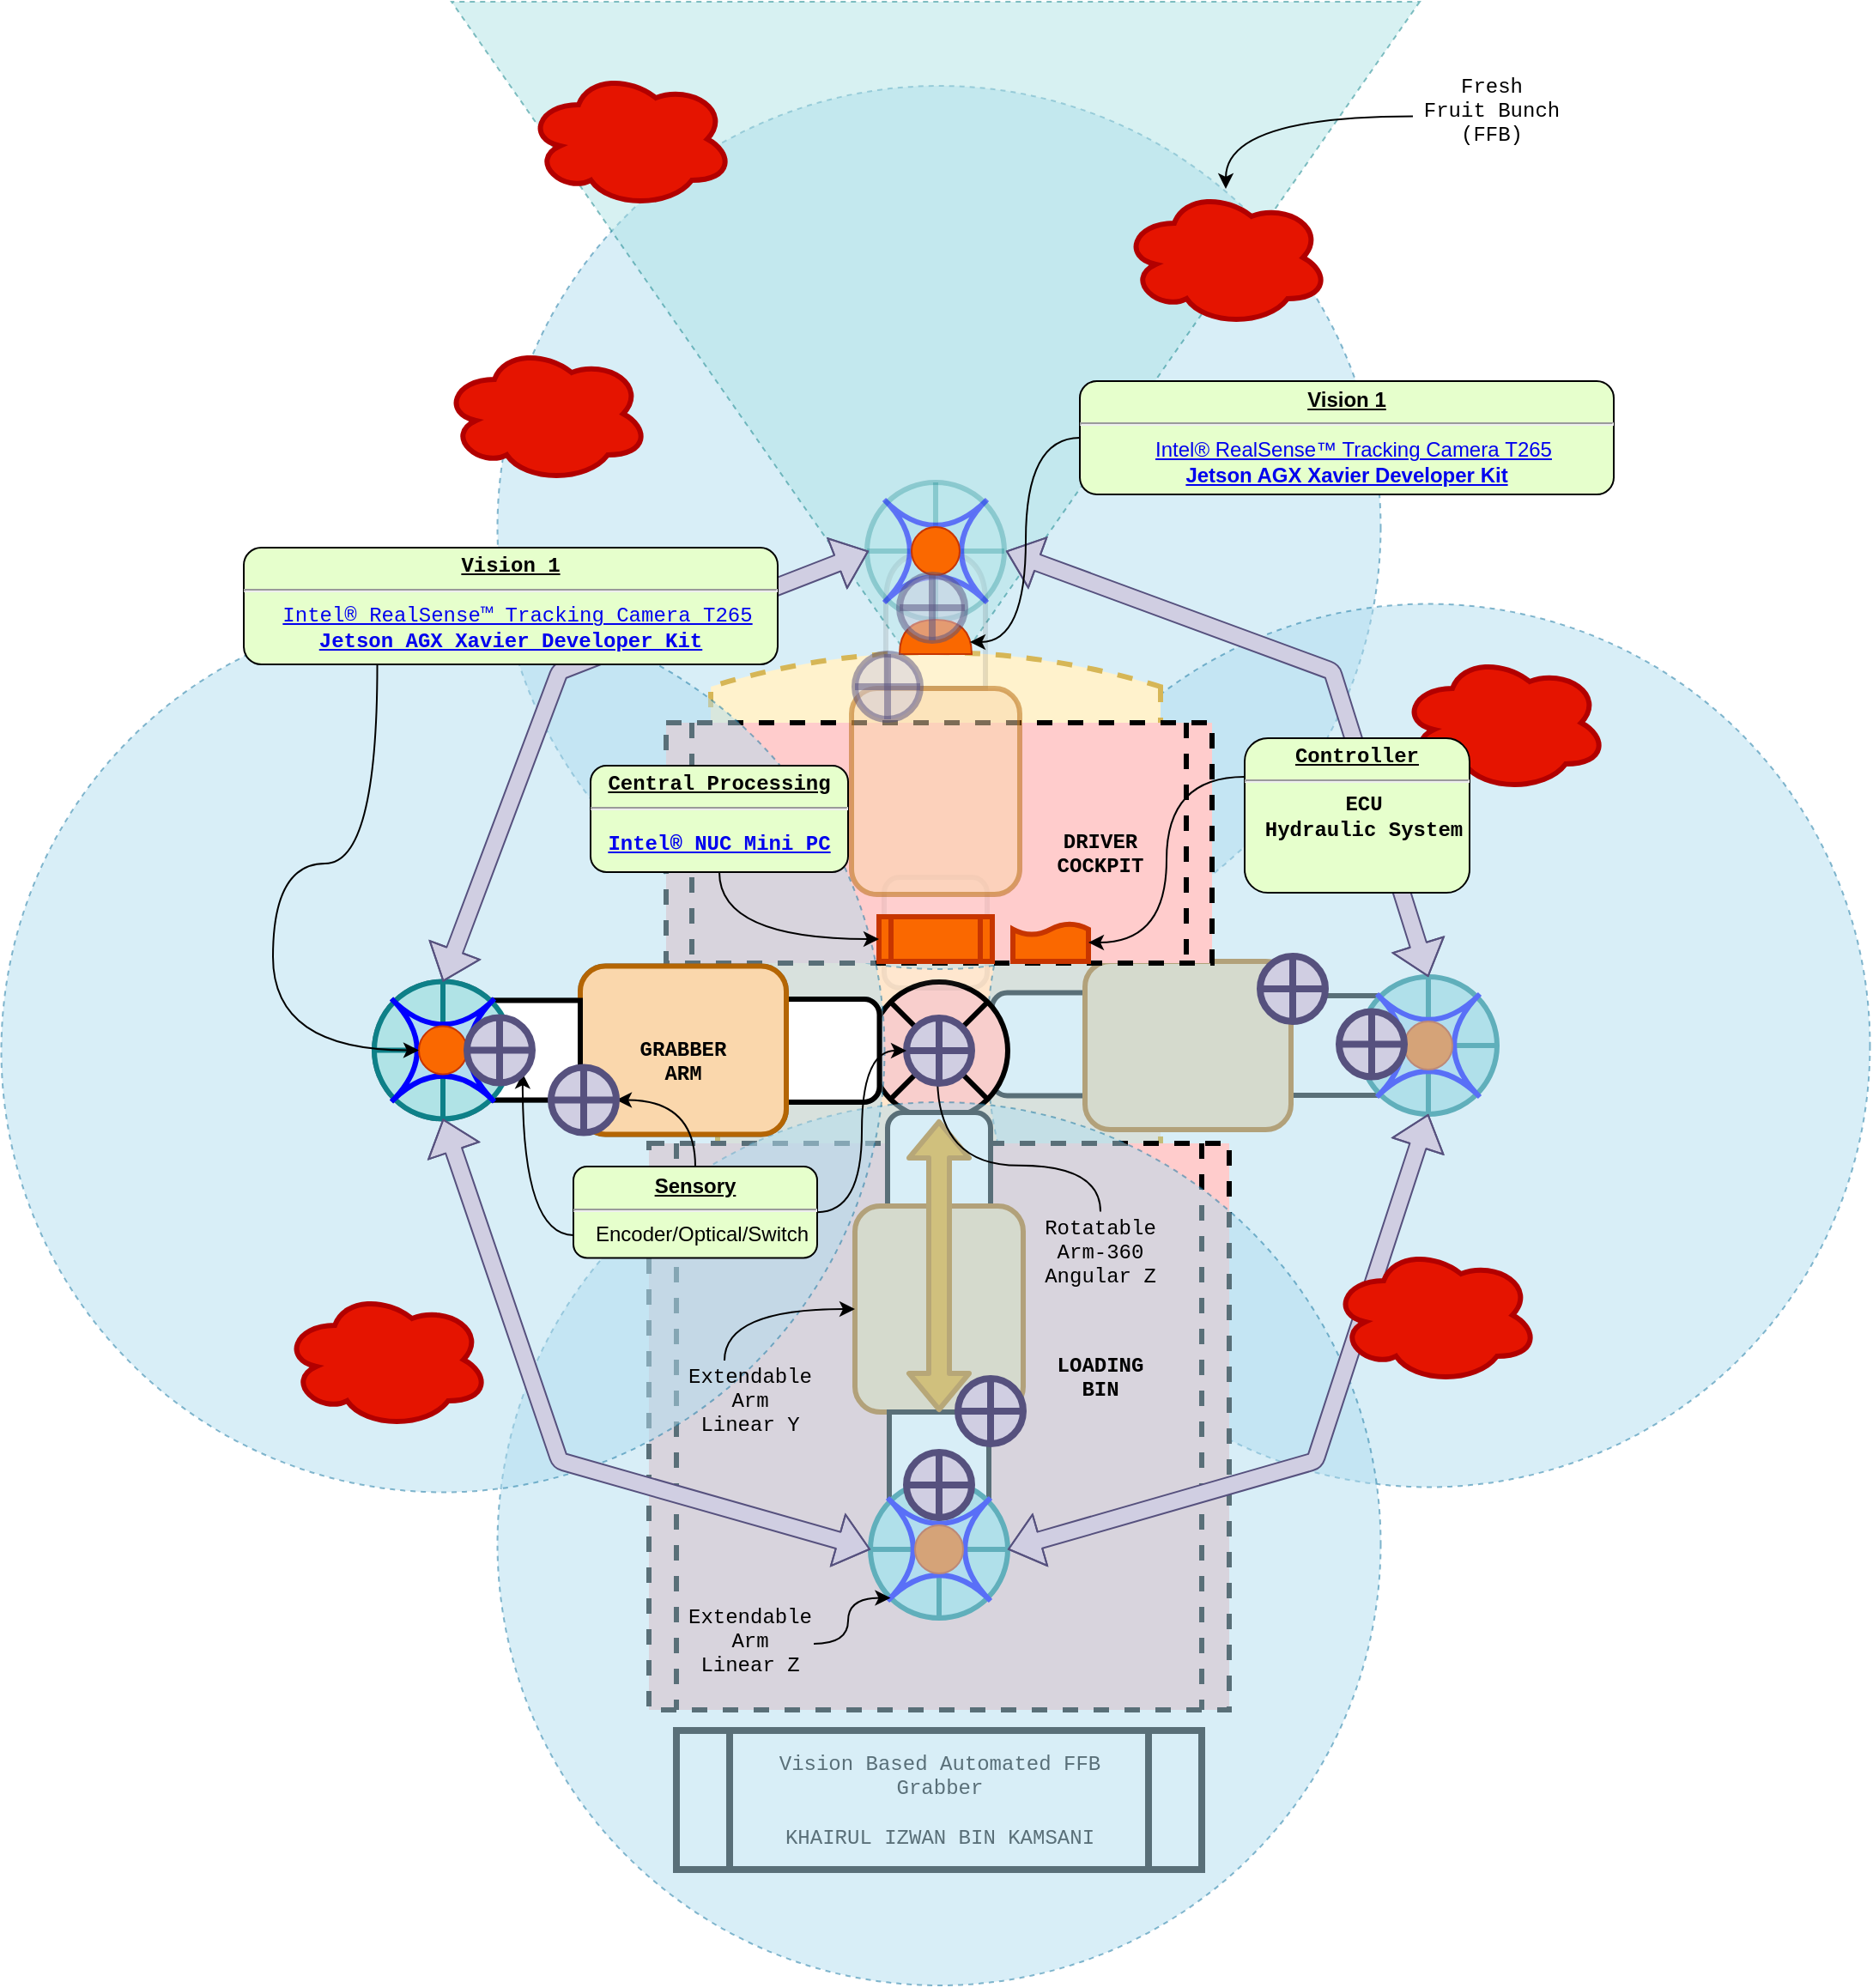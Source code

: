 <mxfile version="14.1.8" type="device"><diagram name="Page-1" id="c7558073-3199-34d8-9f00-42111426c3f3"><mxGraphModel dx="1929" dy="774" grid="0" gridSize="10" guides="1" tooltips="1" connect="1" arrows="1" fold="1" page="1" pageScale="1" pageWidth="826" pageHeight="1169" background="#ffffff" math="0" shadow="0"><root><mxCell id="0"/><mxCell id="1" parent="0"/><mxCell id="f1m9tbapYBbzawnel1Tu-100" value="" style="rounded=0;whiteSpace=wrap;html=1;strokeColor=#d79b00;strokeWidth=3;fillColor=#ffe6cc;dashed=1;" parent="1" vertex="1"><mxGeometry x="292" y="541" width="258" height="129" as="geometry"/></mxCell><mxCell id="A4DIZumsNwtQ4pWVAbFv-142" value="" style="ellipse;whiteSpace=wrap;html=1;aspect=fixed;dashed=1;strokeWidth=1;fontFamily=Courier New;fillColor=#b1ddf0;strokeColor=#10739e;opacity=50;" vertex="1" parent="1"><mxGeometry x="163.75" y="49" width="514.5" height="514.5" as="geometry"/></mxCell><mxCell id="f1m9tbapYBbzawnel1Tu-137" value="" style="group;rotation=-90;" parent="1" vertex="1" connectable="0"><mxGeometry x="550" y="460" width="413.25" height="405.25" as="geometry"/></mxCell><mxCell id="f1m9tbapYBbzawnel1Tu-140" value="" style="shape=delay;whiteSpace=wrap;html=1;strokeColor=#000000;strokeWidth=3;direction=south;rotation=-90;" parent="f1m9tbapYBbzawnel1Tu-137" vertex="1"><mxGeometry x="87" y="108" width="58" height="80" as="geometry"/></mxCell><mxCell id="f1m9tbapYBbzawnel1Tu-138" value="" style="rounded=1;whiteSpace=wrap;html=1;strokeColor=#000000;strokeWidth=3;direction=south;rotation=-90;" parent="f1m9tbapYBbzawnel1Tu-137" vertex="1"><mxGeometry x="-96" y="115" width="60" height="64.5" as="geometry"/></mxCell><mxCell id="f1m9tbapYBbzawnel1Tu-139" value="" style="rounded=1;whiteSpace=wrap;html=1;strokeWidth=3;direction=south;fillColor=#fad7ac;rotation=-90;strokeColor=#b46504;" parent="f1m9tbapYBbzawnel1Tu-137" vertex="1"><mxGeometry x="-33" y="88" width="98" height="120" as="geometry"/></mxCell><mxCell id="f1m9tbapYBbzawnel1Tu-141" value="" style="shape=orEllipse;perimeter=ellipsePerimeter;whiteSpace=wrap;html=1;backgroundOutline=1;strokeColor=#0e8088;strokeWidth=3;rotation=-90;fillColor=#b0e3e6;" parent="f1m9tbapYBbzawnel1Tu-137" vertex="1"><mxGeometry x="116" y="108" width="80" height="80" as="geometry"/></mxCell><mxCell id="f1m9tbapYBbzawnel1Tu-142" value="" style="shape=switch;whiteSpace=wrap;html=1;strokeWidth=3;rotation=-90;fillColor=#b1ddf0;strokeColor=#0000FF;" parent="f1m9tbapYBbzawnel1Tu-137" vertex="1"><mxGeometry x="126" y="118" width="60" height="60" as="geometry"/></mxCell><mxCell id="A4DIZumsNwtQ4pWVAbFv-114" value="" style="ellipse;whiteSpace=wrap;html=1;aspect=fixed;fillColor=#fa6800;strokeColor=#C73500;fontColor=#ffffff;" vertex="1" parent="f1m9tbapYBbzawnel1Tu-137"><mxGeometry x="142" y="134" width="28" height="28" as="geometry"/></mxCell><mxCell id="A4DIZumsNwtQ4pWVAbFv-141" value="" style="ellipse;whiteSpace=wrap;html=1;aspect=fixed;dashed=1;strokeWidth=1;fontFamily=Courier New;fillColor=#b1ddf0;strokeColor=#10739e;opacity=50;" vertex="1" parent="f1m9tbapYBbzawnel1Tu-137"><mxGeometry x="-101.25" y="-109.25" width="514.5" height="514.5" as="geometry"/></mxCell><mxCell id="A4DIZumsNwtQ4pWVAbFv-155" value="" style="shape=orEllipse;perimeter=ellipsePerimeter;whiteSpace=wrap;html=1;backgroundOutline=1;strokeWidth=4;fontFamily=Courier New;fillColor=#d0cee2;strokeColor=#56517e;" vertex="1" parent="f1m9tbapYBbzawnel1Tu-137"><mxGeometry x="104" y="128.25" width="38" height="38" as="geometry"/></mxCell><mxCell id="A4DIZumsNwtQ4pWVAbFv-156" value="" style="shape=orEllipse;perimeter=ellipsePerimeter;whiteSpace=wrap;html=1;backgroundOutline=1;strokeWidth=4;fontFamily=Courier New;fillColor=#d0cee2;strokeColor=#56517e;" vertex="1" parent="f1m9tbapYBbzawnel1Tu-137"><mxGeometry x="58" y="96" width="38" height="38" as="geometry"/></mxCell><mxCell id="A4DIZumsNwtQ4pWVAbFv-138" value="" style="triangle;whiteSpace=wrap;html=1;dashed=1;strokeWidth=1;fontFamily=Courier New;opacity=50;direction=south;fillColor=#b0e3e6;strokeColor=#0e8088;" vertex="1" parent="1"><mxGeometry x="137" width="564" height="404" as="geometry"/></mxCell><mxCell id="f1m9tbapYBbzawnel1Tu-97" value="" style="shape=process;whiteSpace=wrap;align=center;verticalAlign=middle;size=0.048;fontStyle=1;strokeWidth=3;fillColor=#FFCCCC;dashed=1;" parent="1" vertex="1"><mxGeometry x="252" y="665" width="338" height="330" as="geometry"/></mxCell><mxCell id="f1m9tbapYBbzawnel1Tu-99" value="" style="shape=dataStorage;whiteSpace=wrap;html=1;fixedSize=1;strokeWidth=3;rotation=90;fillColor=#fff2cc;strokeColor=#d6b656;dashed=1;" parent="1" vertex="1"><mxGeometry x="369" y="298" width="100" height="262" as="geometry"/></mxCell><mxCell id="5" value="" style="shape=process;whiteSpace=wrap;align=center;verticalAlign=middle;size=0.048;fontStyle=1;strokeWidth=3;fillColor=#FFCCCC;dashed=1;" parent="1" vertex="1"><mxGeometry x="262" y="420" width="318" height="140" as="geometry"/></mxCell><mxCell id="64" value="DRIVER&#10;COCKPIT" style="text;spacingTop=-5;align=center;fontStyle=1;fontFamily=Courier New;" parent="1" vertex="1"><mxGeometry x="500.0" y="480.0" width="30" height="20" as="geometry"/></mxCell><mxCell id="f1m9tbapYBbzawnel1Tu-102" value="" style="shape=sumEllipse;perimeter=ellipsePerimeter;whiteSpace=wrap;html=1;backgroundOutline=1;strokeWidth=3;fillColor=#f8cecc;" parent="1" vertex="1"><mxGeometry x="381" y="571" width="80" height="80" as="geometry"/></mxCell><mxCell id="f1m9tbapYBbzawnel1Tu-114" value="" style="group" parent="1" vertex="1" connectable="0"><mxGeometry x="372" y="647" width="306.25" height="508.5" as="geometry"/></mxCell><mxCell id="A4DIZumsNwtQ4pWVAbFv-139" value="Vision Based Automated FFB Grabber&lt;br&gt;&lt;br&gt;KHAIRUL IZWAN BIN KAMSANI" style="shape=process;whiteSpace=wrap;html=1;backgroundOutline=1;strokeWidth=4;fontFamily=Courier New;" vertex="1" parent="f1m9tbapYBbzawnel1Tu-114"><mxGeometry x="-104" y="360" width="306" height="81" as="geometry"/></mxCell><mxCell id="f1m9tbapYBbzawnel1Tu-101" value="" style="rounded=1;whiteSpace=wrap;html=1;strokeColor=#000000;strokeWidth=3;direction=south;" parent="f1m9tbapYBbzawnel1Tu-114" vertex="1"><mxGeometry x="19" width="60" height="64.5" as="geometry"/></mxCell><mxCell id="f1m9tbapYBbzawnel1Tu-103" value="" style="rounded=1;whiteSpace=wrap;html=1;strokeWidth=3;direction=south;fillColor=#fad7ac;strokeColor=#b46504;" parent="f1m9tbapYBbzawnel1Tu-114" vertex="1"><mxGeometry y="54.5" width="98" height="120" as="geometry"/></mxCell><mxCell id="f1m9tbapYBbzawnel1Tu-104" value="" style="shape=delay;whiteSpace=wrap;html=1;strokeColor=#000000;strokeWidth=3;direction=south;" parent="f1m9tbapYBbzawnel1Tu-114" vertex="1"><mxGeometry x="20" y="174.5" width="58" height="80" as="geometry"/></mxCell><mxCell id="f1m9tbapYBbzawnel1Tu-110" value="" style="shape=flexArrow;endArrow=classic;startArrow=classic;html=1;fillColor=#f0a30a;strokeColor=#BD7000;strokeWidth=3;" parent="f1m9tbapYBbzawnel1Tu-114" target="f1m9tbapYBbzawnel1Tu-102" edge="1"><mxGeometry width="50" height="50" relative="1" as="geometry"><mxPoint x="49" y="174.5" as="sourcePoint"/><mxPoint x="68" y="154.5" as="targetPoint"/></mxGeometry></mxCell><mxCell id="f1m9tbapYBbzawnel1Tu-112" value="" style="shape=orEllipse;perimeter=ellipsePerimeter;whiteSpace=wrap;html=1;backgroundOutline=1;strokeColor=#0e8088;strokeWidth=3;fillColor=#b0e3e6;" parent="f1m9tbapYBbzawnel1Tu-114" vertex="1"><mxGeometry x="9" y="214.5" width="80" height="80" as="geometry"/></mxCell><mxCell id="f1m9tbapYBbzawnel1Tu-113" value="" style="shape=switch;whiteSpace=wrap;html=1;strokeWidth=3;fillColor=#b1ddf0;strokeColor=#0000FF;" parent="f1m9tbapYBbzawnel1Tu-114" vertex="1"><mxGeometry x="19" y="224.5" width="60" height="60" as="geometry"/></mxCell><mxCell id="A4DIZumsNwtQ4pWVAbFv-115" value="" style="ellipse;whiteSpace=wrap;html=1;aspect=fixed;fillColor=#fa6800;strokeColor=#C73500;fontColor=#ffffff;" vertex="1" parent="f1m9tbapYBbzawnel1Tu-114"><mxGeometry x="35" y="240.5" width="28" height="28" as="geometry"/></mxCell><mxCell id="A4DIZumsNwtQ4pWVAbFv-143" value="" style="ellipse;whiteSpace=wrap;html=1;aspect=fixed;dashed=1;strokeWidth=1;fontFamily=Courier New;fillColor=#b1ddf0;strokeColor=#10739e;opacity=50;" vertex="1" parent="f1m9tbapYBbzawnel1Tu-114"><mxGeometry x="-208.25" y="-6" width="514.5" height="514.5" as="geometry"/></mxCell><mxCell id="A4DIZumsNwtQ4pWVAbFv-153" value="" style="shape=orEllipse;perimeter=ellipsePerimeter;whiteSpace=wrap;html=1;backgroundOutline=1;strokeWidth=4;fontFamily=Courier New;fillColor=#d0cee2;strokeColor=#56517e;" vertex="1" parent="f1m9tbapYBbzawnel1Tu-114"><mxGeometry x="60" y="155" width="38" height="38" as="geometry"/></mxCell><mxCell id="A4DIZumsNwtQ4pWVAbFv-154" value="" style="shape=orEllipse;perimeter=ellipsePerimeter;whiteSpace=wrap;html=1;backgroundOutline=1;strokeWidth=4;fontFamily=Courier New;fillColor=#d0cee2;strokeColor=#56517e;" vertex="1" parent="f1m9tbapYBbzawnel1Tu-114"><mxGeometry x="30" y="198" width="38" height="38" as="geometry"/></mxCell><mxCell id="f1m9tbapYBbzawnel1Tu-115" value="" style="group;opacity=20;" parent="1" vertex="1" connectable="0"><mxGeometry x="190" y="570" width="98" height="294.5" as="geometry"/></mxCell><mxCell id="f1m9tbapYBbzawnel1Tu-124" value="" style="group;rotation=90;" parent="f1m9tbapYBbzawnel1Tu-115" vertex="1" connectable="0"><mxGeometry y="-106.25" width="98" height="294.5" as="geometry"/></mxCell><mxCell id="f1m9tbapYBbzawnel1Tu-116" value="" style="rounded=1;whiteSpace=wrap;html=1;strokeColor=#000000;strokeWidth=3;direction=south;rotation=90;" parent="f1m9tbapYBbzawnel1Tu-124" vertex="1"><mxGeometry x="134" y="115" width="60" height="64.5" as="geometry"/></mxCell><mxCell id="f1m9tbapYBbzawnel1Tu-117" value="" style="rounded=1;whiteSpace=wrap;html=1;strokeWidth=3;direction=south;fillColor=#fff2cc;rotation=90;" parent="f1m9tbapYBbzawnel1Tu-124" vertex="1"><mxGeometry x="33" y="87" width="98" height="120" as="geometry"/></mxCell><mxCell id="f1m9tbapYBbzawnel1Tu-118" value="" style="shape=delay;whiteSpace=wrap;html=1;strokeColor=#000000;strokeWidth=3;direction=south;rotation=90;" parent="f1m9tbapYBbzawnel1Tu-124" vertex="1"><mxGeometry x="-47" y="107" width="58" height="80" as="geometry"/></mxCell><mxCell id="f1m9tbapYBbzawnel1Tu-120" value="" style="shape=orEllipse;perimeter=ellipsePerimeter;whiteSpace=wrap;html=1;backgroundOutline=1;strokeColor=#000000;strokeWidth=3;rotation=90;" parent="f1m9tbapYBbzawnel1Tu-124" vertex="1"><mxGeometry x="-98" y="107" width="80" height="80" as="geometry"/></mxCell><mxCell id="f1m9tbapYBbzawnel1Tu-121" value="" style="shape=switch;whiteSpace=wrap;html=1;strokeColor=#000000;strokeWidth=3;rotation=90;" parent="f1m9tbapYBbzawnel1Tu-124" vertex="1"><mxGeometry x="-88" y="117" width="60" height="60" as="geometry"/></mxCell><mxCell id="f1m9tbapYBbzawnel1Tu-125" value="" style="group;rotation=90;" parent="1" vertex="1" connectable="0"><mxGeometry x="190" y="463.75" width="290.25" height="495.5" as="geometry"/></mxCell><mxCell id="A4DIZumsNwtQ4pWVAbFv-137" value="" style="ellipse;whiteSpace=wrap;html=1;aspect=fixed;dashed=1;strokeWidth=1;fontFamily=Courier New;fillColor=#b1ddf0;strokeColor=#10739e;opacity=50;" vertex="1" parent="f1m9tbapYBbzawnel1Tu-125"><mxGeometry x="-315.25" y="-110" width="514.5" height="514.5" as="geometry"/></mxCell><mxCell id="f1m9tbapYBbzawnel1Tu-126" value="" style="rounded=1;whiteSpace=wrap;html=1;strokeColor=#000000;strokeWidth=3;direction=south;rotation=90;" parent="f1m9tbapYBbzawnel1Tu-125" vertex="1"><mxGeometry x="134" y="115" width="60" height="64.5" as="geometry"/></mxCell><mxCell id="f1m9tbapYBbzawnel1Tu-127" value="" style="rounded=1;whiteSpace=wrap;html=1;strokeWidth=3;direction=south;fillColor=#fad7ac;rotation=90;strokeColor=#b46504;" parent="f1m9tbapYBbzawnel1Tu-125" vertex="1"><mxGeometry x="33" y="87" width="98" height="120" as="geometry"/></mxCell><mxCell id="f1m9tbapYBbzawnel1Tu-128" value="" style="shape=delay;whiteSpace=wrap;html=1;strokeColor=#000000;strokeWidth=3;direction=south;rotation=90;" parent="f1m9tbapYBbzawnel1Tu-125" vertex="1"><mxGeometry x="-47" y="107" width="58" height="80" as="geometry"/></mxCell><mxCell id="f1m9tbapYBbzawnel1Tu-129" value="" style="shape=orEllipse;perimeter=ellipsePerimeter;whiteSpace=wrap;html=1;backgroundOutline=1;strokeColor=#0e8088;strokeWidth=3;rotation=90;fillColor=#b0e3e6;" parent="f1m9tbapYBbzawnel1Tu-125" vertex="1"><mxGeometry x="-98" y="107" width="80" height="80" as="geometry"/></mxCell><mxCell id="f1m9tbapYBbzawnel1Tu-130" value="" style="shape=switch;whiteSpace=wrap;html=1;strokeWidth=3;rotation=90;fillColor=#b1ddf0;strokeColor=#0000FF;" parent="f1m9tbapYBbzawnel1Tu-125" vertex="1"><mxGeometry x="-88" y="117" width="60" height="60" as="geometry"/></mxCell><mxCell id="-9TFflnoF0F3BZdmA241-100" value="GRABBER&#10;ARM" style="text;spacingTop=-5;align=center;fontStyle=1;fontFamily=Courier New;" parent="f1m9tbapYBbzawnel1Tu-125" vertex="1"><mxGeometry x="67.0" y="137.0" width="30" height="20" as="geometry"/></mxCell><mxCell id="A4DIZumsNwtQ4pWVAbFv-113" value="" style="ellipse;whiteSpace=wrap;html=1;aspect=fixed;fillColor=#fa6800;strokeColor=#C73500;fontColor=#ffffff;" vertex="1" parent="f1m9tbapYBbzawnel1Tu-125"><mxGeometry x="-72" y="133" width="28" height="28" as="geometry"/></mxCell><mxCell id="A4DIZumsNwtQ4pWVAbFv-118" value="" style="ellipse;shape=cloud;whiteSpace=wrap;html=1;fillColor=#e51400;strokeColor=#B20000;strokeWidth=3;fontColor=#ffffff;" vertex="1" parent="f1m9tbapYBbzawnel1Tu-125"><mxGeometry x="-151" y="287.25" width="120" height="80" as="geometry"/></mxCell><mxCell id="A4DIZumsNwtQ4pWVAbFv-151" style="edgeStyle=orthogonalEdgeStyle;curved=1;orthogonalLoop=1;jettySize=auto;html=1;entryX=1;entryY=0.5;entryDx=0;entryDy=0;strokeColor=#000000;strokeWidth=1;fontFamily=Courier New;" edge="1" parent="f1m9tbapYBbzawnel1Tu-125" source="A4DIZumsNwtQ4pWVAbFv-147" target="A4DIZumsNwtQ4pWVAbFv-149"><mxGeometry relative="1" as="geometry"/></mxCell><mxCell id="A4DIZumsNwtQ4pWVAbFv-152" style="edgeStyle=orthogonalEdgeStyle;curved=1;orthogonalLoop=1;jettySize=auto;html=1;exitX=0;exitY=0.75;exitDx=0;exitDy=0;entryX=1;entryY=1;entryDx=0;entryDy=0;strokeColor=#000000;strokeWidth=1;fontFamily=Courier New;" edge="1" parent="f1m9tbapYBbzawnel1Tu-125" source="A4DIZumsNwtQ4pWVAbFv-147" target="A4DIZumsNwtQ4pWVAbFv-150"><mxGeometry relative="1" as="geometry"/></mxCell><mxCell id="A4DIZumsNwtQ4pWVAbFv-147" value="&lt;p style=&quot;margin: 0px ; margin-top: 4px ; text-align: center ; text-decoration: underline&quot;&gt;&lt;strong&gt;Sensory&lt;br&gt;&lt;/strong&gt;&lt;/p&gt;&lt;hr&gt;&lt;p style=&quot;margin: 0px 0px 0px 8px&quot;&gt;&lt;span style=&quot;font-weight: 500&quot;&gt;Encoder/Optical/Switch&lt;/span&gt;&lt;/p&gt;" style="verticalAlign=middle;align=center;overflow=fill;fontSize=12;fontFamily=Helvetica;html=1;rounded=1;fontStyle=1;strokeWidth=1;fillColor=#E6FFCC" vertex="1" parent="f1m9tbapYBbzawnel1Tu-125"><mxGeometry x="18" y="214.75" width="142" height="53.25" as="geometry"/></mxCell><mxCell id="A4DIZumsNwtQ4pWVAbFv-149" value="" style="shape=orEllipse;perimeter=ellipsePerimeter;whiteSpace=wrap;html=1;backgroundOutline=1;strokeWidth=4;fontFamily=Courier New;fillColor=#d0cee2;strokeColor=#56517e;" vertex="1" parent="f1m9tbapYBbzawnel1Tu-125"><mxGeometry x="5" y="157" width="38" height="38" as="geometry"/></mxCell><mxCell id="A4DIZumsNwtQ4pWVAbFv-150" value="" style="shape=orEllipse;perimeter=ellipsePerimeter;whiteSpace=wrap;html=1;backgroundOutline=1;strokeWidth=4;fontFamily=Courier New;fillColor=#d0cee2;strokeColor=#56517e;" vertex="1" parent="f1m9tbapYBbzawnel1Tu-125"><mxGeometry x="-44" y="128" width="38" height="38" as="geometry"/></mxCell><mxCell id="f1m9tbapYBbzawnel1Tu-131" value="" style="group;rotation=-180;" parent="1" vertex="1" connectable="0"><mxGeometry x="370" y="280" width="331" height="326.5" as="geometry"/></mxCell><mxCell id="f1m9tbapYBbzawnel1Tu-132" value="" style="rounded=1;whiteSpace=wrap;html=1;strokeColor=#000000;strokeWidth=3;direction=south;rotation=-180;opacity=5;" parent="f1m9tbapYBbzawnel1Tu-131" vertex="1"><mxGeometry x="19" y="230" width="60" height="64.5" as="geometry"/></mxCell><mxCell id="f1m9tbapYBbzawnel1Tu-134" value="" style="shape=delay;whiteSpace=wrap;html=1;strokeColor=#000000;strokeWidth=3;direction=south;rotation=-180;opacity=10;" parent="f1m9tbapYBbzawnel1Tu-131" vertex="1"><mxGeometry x="20" y="40" width="58" height="80" as="geometry"/></mxCell><mxCell id="f1m9tbapYBbzawnel1Tu-135" value="" style="shape=orEllipse;perimeter=ellipsePerimeter;whiteSpace=wrap;html=1;backgroundOutline=1;strokeColor=#0e8088;strokeWidth=3;rotation=-180;fillColor=#b0e3e6;opacity=30;" parent="f1m9tbapYBbzawnel1Tu-131" vertex="1"><mxGeometry x="9" width="80" height="80" as="geometry"/></mxCell><mxCell id="f1m9tbapYBbzawnel1Tu-136" value="" style="shape=switch;whiteSpace=wrap;html=1;strokeWidth=3;rotation=-180;fillColor=#b1ddf0;strokeColor=#0000FF;opacity=50;" parent="f1m9tbapYBbzawnel1Tu-131" vertex="1"><mxGeometry x="19" y="10" width="60" height="60" as="geometry"/></mxCell><mxCell id="A4DIZumsNwtQ4pWVAbFv-112" value="" style="shape=or;whiteSpace=wrap;html=1;fillColor=#fa6800;strokeColor=#C73500;fontColor=#ffffff;direction=north;" vertex="1" parent="f1m9tbapYBbzawnel1Tu-131"><mxGeometry x="28" y="80" width="42" height="20" as="geometry"/></mxCell><mxCell id="A4DIZumsNwtQ4pWVAbFv-116" value="" style="ellipse;whiteSpace=wrap;html=1;aspect=fixed;fillColor=#fa6800;strokeColor=#C73500;fontColor=#ffffff;" vertex="1" parent="f1m9tbapYBbzawnel1Tu-131"><mxGeometry x="35" y="26" width="28" height="28" as="geometry"/></mxCell><mxCell id="A4DIZumsNwtQ4pWVAbFv-129" value="" style="shape=process;whiteSpace=wrap;html=1;backgroundOutline=1;strokeWidth=3;fillColor=#fa6800;strokeColor=#C73500;fontColor=#ffffff;" vertex="1" parent="f1m9tbapYBbzawnel1Tu-131"><mxGeometry x="16" y="253" width="66" height="26" as="geometry"/></mxCell><mxCell id="f1m9tbapYBbzawnel1Tu-133" value="" style="rounded=1;whiteSpace=wrap;html=1;strokeWidth=3;direction=south;fillColor=#fad7ac;rotation=-180;strokeColor=#b46504;opacity=50;" parent="f1m9tbapYBbzawnel1Tu-131" vertex="1"><mxGeometry y="120" width="98" height="120" as="geometry"/></mxCell><mxCell id="A4DIZumsNwtQ4pWVAbFv-160" value="" style="shape=orEllipse;perimeter=ellipsePerimeter;whiteSpace=wrap;html=1;backgroundOutline=1;strokeWidth=4;fontFamily=Courier New;fillColor=#d0cee2;strokeColor=#56517e;opacity=50;" vertex="1" parent="f1m9tbapYBbzawnel1Tu-131"><mxGeometry x="28" y="54" width="38" height="38" as="geometry"/></mxCell><mxCell id="-9TFflnoF0F3BZdmA241-94" value="" style="shape=flexArrow;endArrow=classic;startArrow=classic;html=1;exitX=0;exitY=0.5;exitDx=0;exitDy=0;fillColor=#d0cee2;strokeColor=#56517e;" parent="1" source="f1m9tbapYBbzawnel1Tu-129" edge="1"><mxGeometry width="50" height="50" relative="1" as="geometry"><mxPoint x="440" y="480" as="sourcePoint"/><mxPoint x="380" y="320" as="targetPoint"/><Array as="points"><mxPoint x="200" y="390"/></Array></mxGeometry></mxCell><mxCell id="-9TFflnoF0F3BZdmA241-95" value="" style="shape=flexArrow;endArrow=classic;startArrow=classic;html=1;entryX=1;entryY=0.5;entryDx=0;entryDy=0;fillColor=#d0cee2;strokeColor=#56517e;" parent="1" target="f1m9tbapYBbzawnel1Tu-141" edge="1"><mxGeometry width="50" height="50" relative="1" as="geometry"><mxPoint x="460" y="320" as="sourcePoint"/><mxPoint x="565" y="306" as="targetPoint"/><Array as="points"><mxPoint x="650" y="390"/></Array></mxGeometry></mxCell><mxCell id="-9TFflnoF0F3BZdmA241-96" value="" style="shape=flexArrow;endArrow=classic;startArrow=classic;html=1;entryX=0;entryY=0.5;entryDx=0;entryDy=0;exitX=1;exitY=0.5;exitDx=0;exitDy=0;fillColor=#d0cee2;strokeColor=#56517e;" parent="1" source="f1m9tbapYBbzawnel1Tu-129" target="f1m9tbapYBbzawnel1Tu-112" edge="1"><mxGeometry width="50" height="50" relative="1" as="geometry"><mxPoint x="160" y="800" as="sourcePoint"/><mxPoint x="210" y="750" as="targetPoint"/><Array as="points"><mxPoint x="200" y="850"/></Array></mxGeometry></mxCell><mxCell id="-9TFflnoF0F3BZdmA241-98" value="" style="shape=flexArrow;endArrow=classic;startArrow=classic;html=1;entryX=0;entryY=0.5;entryDx=0;entryDy=0;exitX=1;exitY=0.5;exitDx=0;exitDy=0;fillColor=#d0cee2;strokeColor=#56517e;" parent="1" source="f1m9tbapYBbzawnel1Tu-112" target="f1m9tbapYBbzawnel1Tu-141" edge="1"><mxGeometry width="50" height="50" relative="1" as="geometry"><mxPoint x="648" y="758.25" as="sourcePoint"/><mxPoint x="698" y="708.25" as="targetPoint"/><Array as="points"><mxPoint x="640" y="850"/></Array></mxGeometry></mxCell><mxCell id="-9TFflnoF0F3BZdmA241-99" value="LOADING&#10;BIN" style="text;spacingTop=-5;align=center;fontStyle=1;fontFamily=Courier New;" parent="1" vertex="1"><mxGeometry x="500.0" y="785.0" width="30" height="20" as="geometry"/></mxCell><mxCell id="A4DIZumsNwtQ4pWVAbFv-104" style="edgeStyle=orthogonalEdgeStyle;orthogonalLoop=1;jettySize=auto;html=1;entryX=0;entryY=1;entryDx=0;entryDy=0;curved=1;strokeWidth=1;" edge="1" parent="1" source="A4DIZumsNwtQ4pWVAbFv-103" target="f1m9tbapYBbzawnel1Tu-112"><mxGeometry relative="1" as="geometry"/></mxCell><mxCell id="A4DIZumsNwtQ4pWVAbFv-103" value="Extendable&#10;Arm&#10;Linear Z" style="text;spacingTop=-5;align=center;rotation=0;fontFamily=Courier New;" vertex="1" parent="1"><mxGeometry x="274" y="931.5" width="74" height="50" as="geometry"/></mxCell><mxCell id="A4DIZumsNwtQ4pWVAbFv-105" style="edgeStyle=orthogonalEdgeStyle;curved=1;orthogonalLoop=1;jettySize=auto;html=1;strokeColor=#000000;strokeWidth=1;exitX=0.25;exitY=0;exitDx=0;exitDy=0;" edge="1" parent="1" source="A4DIZumsNwtQ4pWVAbFv-94" target="f1m9tbapYBbzawnel1Tu-103"><mxGeometry relative="1" as="geometry"/></mxCell><mxCell id="A4DIZumsNwtQ4pWVAbFv-94" value="Extendable&#10;Arm&#10;Linear Y" style="text;spacingTop=-5;align=center;rotation=0;fontFamily=Courier New;" vertex="1" parent="1"><mxGeometry x="281" y="791.5" width="60" height="53.5" as="geometry"/></mxCell><mxCell id="A4DIZumsNwtQ4pWVAbFv-111" style="edgeStyle=orthogonalEdgeStyle;curved=1;orthogonalLoop=1;jettySize=auto;html=1;entryX=0.488;entryY=0.613;entryDx=0;entryDy=0;entryPerimeter=0;strokeColor=#000000;strokeWidth=1;exitX=0.5;exitY=0;exitDx=0;exitDy=0;" edge="1" parent="1" source="A4DIZumsNwtQ4pWVAbFv-106" target="f1m9tbapYBbzawnel1Tu-102"><mxGeometry relative="1" as="geometry"/></mxCell><mxCell id="A4DIZumsNwtQ4pWVAbFv-106" value="Rotatable&#10;Arm-360&#10;Angular Z" style="text;spacingTop=-5;align=center;rotation=0;fontFamily=Courier New;" vertex="1" parent="1"><mxGeometry x="485" y="704.75" width="60" height="53.5" as="geometry"/></mxCell><mxCell id="A4DIZumsNwtQ4pWVAbFv-119" value="" style="ellipse;shape=cloud;whiteSpace=wrap;html=1;fillColor=#e51400;strokeColor=#B20000;strokeWidth=3;fontColor=#ffffff;" vertex="1" parent="1"><mxGeometry x="650" y="725" width="120" height="80" as="geometry"/></mxCell><mxCell id="A4DIZumsNwtQ4pWVAbFv-120" value="" style="ellipse;shape=cloud;whiteSpace=wrap;html=1;fillColor=#e51400;strokeColor=#B20000;strokeWidth=3;fontColor=#ffffff;" vertex="1" parent="1"><mxGeometry x="528" y="109" width="120" height="80" as="geometry"/></mxCell><mxCell id="A4DIZumsNwtQ4pWVAbFv-121" value="" style="ellipse;shape=cloud;whiteSpace=wrap;html=1;fillColor=#e51400;strokeColor=#B20000;strokeWidth=3;fontColor=#ffffff;" vertex="1" parent="1"><mxGeometry x="690" y="380" width="120" height="80" as="geometry"/></mxCell><mxCell id="A4DIZumsNwtQ4pWVAbFv-122" value="" style="ellipse;shape=cloud;whiteSpace=wrap;html=1;fillColor=#e51400;strokeColor=#B20000;strokeWidth=3;fontColor=#ffffff;" vertex="1" parent="1"><mxGeometry x="132" y="200" width="120" height="80" as="geometry"/></mxCell><mxCell id="A4DIZumsNwtQ4pWVAbFv-123" value="" style="ellipse;shape=cloud;whiteSpace=wrap;html=1;fillColor=#e51400;strokeColor=#B20000;strokeWidth=3;fontColor=#ffffff;" vertex="1" parent="1"><mxGeometry x="181" y="40" width="120" height="80" as="geometry"/></mxCell><mxCell id="A4DIZumsNwtQ4pWVAbFv-125" style="edgeStyle=orthogonalEdgeStyle;curved=1;orthogonalLoop=1;jettySize=auto;html=1;strokeColor=#000000;strokeWidth=1;" edge="1" parent="1" source="A4DIZumsNwtQ4pWVAbFv-124" target="A4DIZumsNwtQ4pWVAbFv-120"><mxGeometry relative="1" as="geometry"/></mxCell><mxCell id="A4DIZumsNwtQ4pWVAbFv-124" value="Fresh&#10;Fruit Bunch&#10;(FFB)" style="text;spacingTop=-5;align=center;rotation=0;fontFamily=Courier New;" vertex="1" parent="1"><mxGeometry x="697" y="40" width="92" height="53.5" as="geometry"/></mxCell><mxCell id="A4DIZumsNwtQ4pWVAbFv-127" style="edgeStyle=orthogonalEdgeStyle;curved=1;orthogonalLoop=1;jettySize=auto;html=1;exitX=0;exitY=0.5;exitDx=0;exitDy=0;entryX=0.35;entryY=0.976;entryDx=0;entryDy=0;entryPerimeter=0;strokeColor=#000000;strokeWidth=1;" edge="1" parent="1" source="A4DIZumsNwtQ4pWVAbFv-126" target="A4DIZumsNwtQ4pWVAbFv-112"><mxGeometry relative="1" as="geometry"/></mxCell><mxCell id="A4DIZumsNwtQ4pWVAbFv-126" value="&lt;p style=&quot;margin: 0px ; margin-top: 4px ; text-align: center ; text-decoration: underline&quot;&gt;&lt;strong&gt;Vision 1&lt;br&gt;&lt;/strong&gt;&lt;/p&gt;&lt;hr&gt;&lt;p style=&quot;margin: 0px ; margin-left: 8px&quot;&gt;&lt;span class=&quot;fl-heading-text&quot; style=&quot;letter-spacing: 0px ; background-color: transparent ; text-align: left ; box-sizing: border-box ; line-height: 16px ; outline: none ; font-weight: 500 ; display: inline&quot;&gt;&lt;font style=&quot;font-size: 12px&quot;&gt;&lt;a href=&quot;https://www.intelrealsense.com/tracking-camera-t265/&quot; title=&quot;Intel® RealSense™ Tracking Camera T265&quot; target=&quot;_self&quot; style=&quot;letter-spacing: inherit ; background-color: transparent ; text-align: left ; box-sizing: border-box ; line-height: 1 ; outline: none&quot;&gt;Intel® RealSense™ Tracking&amp;nbsp;Camera&amp;nbsp;T265&lt;/a&gt;&lt;/font&gt;&lt;/span&gt;&lt;/p&gt;&lt;span style=&quot;font-family: &amp;#34;dinwebpro&amp;#34; , &amp;#34;trebuchet&amp;#34; , &amp;#34;helvetica&amp;#34; , &amp;#34;arial&amp;#34; , sans-serif&quot;&gt;&lt;font style=&quot;font-size: 12px&quot;&gt;&lt;a href=&quot;https://developer.nvidia.com/EMBEDDED/jetson-agx-xavier-developer-kit&quot;&gt;Jetson AGX Xavier Developer Kit&lt;/a&gt;&lt;/font&gt;&lt;/span&gt;" style="verticalAlign=middle;align=center;overflow=fill;fontSize=12;fontFamily=Helvetica;html=1;rounded=1;fontStyle=1;strokeWidth=1;fillColor=#E6FFCC" vertex="1" parent="1"><mxGeometry x="503" y="221" width="311" height="66" as="geometry"/></mxCell><mxCell id="A4DIZumsNwtQ4pWVAbFv-130" value="" style="shape=document;whiteSpace=wrap;html=1;boundedLbl=1;strokeWidth=3;direction=west;fillColor=#fa6800;strokeColor=#C73500;fontColor=#ffffff;" vertex="1" parent="1"><mxGeometry x="464" y="537" width="44" height="22" as="geometry"/></mxCell><mxCell id="A4DIZumsNwtQ4pWVAbFv-136" style="edgeStyle=orthogonalEdgeStyle;curved=1;orthogonalLoop=1;jettySize=auto;html=1;exitX=0.5;exitY=1;exitDx=0;exitDy=0;entryX=0;entryY=0.5;entryDx=0;entryDy=0;strokeColor=#000000;strokeWidth=1;fontFamily=Courier New;" edge="1" parent="1" source="A4DIZumsNwtQ4pWVAbFv-131" target="A4DIZumsNwtQ4pWVAbFv-129"><mxGeometry relative="1" as="geometry"/></mxCell><mxCell id="A4DIZumsNwtQ4pWVAbFv-131" value="&lt;p style=&quot;margin: 0px ; margin-top: 4px ; text-align: center ; text-decoration: underline&quot;&gt;&lt;strong&gt;Central Processing&lt;br&gt;&lt;/strong&gt;&lt;/p&gt;&lt;hr&gt;&lt;h1 class=&quot;headline-font-clear-bold&quot; itemprop=&quot;name&quot; style=&quot;box-sizing: border-box ; margin: 0px ; line-height: 0.9&quot;&gt;&lt;font style=&quot;font-size: 12px&quot;&gt;&lt;a href=&quot;https://www.intel.com/content/www/us/en/products/boards-kits/nuc.html&quot;&gt;Intel® NUC Mini PC&lt;/a&gt;&lt;/font&gt;&lt;/h1&gt;&lt;p style=&quot;margin: 0px ; margin-left: 8px&quot;&gt;&lt;br&gt;&lt;/p&gt;" style="verticalAlign=middle;align=center;overflow=fill;fontSize=12;fontFamily=Courier New;html=1;rounded=1;fontStyle=1;strokeWidth=1;fillColor=#E6FFCC" vertex="1" parent="1"><mxGeometry x="218" y="445" width="150" height="62" as="geometry"/></mxCell><mxCell id="A4DIZumsNwtQ4pWVAbFv-133" style="edgeStyle=orthogonalEdgeStyle;curved=1;orthogonalLoop=1;jettySize=auto;html=1;exitX=0;exitY=0.25;exitDx=0;exitDy=0;entryX=0;entryY=0.5;entryDx=0;entryDy=0;strokeColor=#000000;strokeWidth=1;" edge="1" parent="1" source="A4DIZumsNwtQ4pWVAbFv-132" target="A4DIZumsNwtQ4pWVAbFv-130"><mxGeometry relative="1" as="geometry"/></mxCell><mxCell id="A4DIZumsNwtQ4pWVAbFv-132" value="&lt;p style=&quot;margin: 0px ; margin-top: 4px ; text-align: center ; text-decoration: underline&quot;&gt;&lt;strong&gt;Controller&lt;br&gt;&lt;/strong&gt;&lt;/p&gt;&lt;hr&gt;&lt;p style=&quot;margin: 0px ; margin-left: 8px&quot;&gt;ECU&lt;/p&gt;&lt;p style=&quot;margin: 0px ; margin-left: 8px&quot;&gt;Hydraulic System&lt;/p&gt;&lt;p style=&quot;margin: 0px ; margin-left: 8px&quot;&gt;&lt;br&gt;&lt;/p&gt;&lt;p style=&quot;margin: 0px ; margin-left: 8px&quot;&gt;&lt;br&gt;&lt;/p&gt;" style="verticalAlign=middle;align=center;overflow=fill;fontSize=12;fontFamily=Courier New;html=1;rounded=1;fontStyle=1;strokeWidth=1;fillColor=#E6FFCC" vertex="1" parent="1"><mxGeometry x="599" y="429" width="131" height="90" as="geometry"/></mxCell><mxCell id="A4DIZumsNwtQ4pWVAbFv-135" style="edgeStyle=orthogonalEdgeStyle;curved=1;orthogonalLoop=1;jettySize=auto;html=1;entryX=0;entryY=0.5;entryDx=0;entryDy=0;strokeColor=#000000;strokeWidth=1;exitX=0.25;exitY=1;exitDx=0;exitDy=0;" edge="1" parent="1" source="A4DIZumsNwtQ4pWVAbFv-134" target="A4DIZumsNwtQ4pWVAbFv-113"><mxGeometry relative="1" as="geometry"><Array as="points"><mxPoint x="94" y="502"/><mxPoint x="33" y="502"/><mxPoint x="33" y="611"/></Array></mxGeometry></mxCell><mxCell id="A4DIZumsNwtQ4pWVAbFv-134" value="&lt;p style=&quot;margin: 0px ; margin-top: 4px ; text-align: center ; text-decoration: underline&quot;&gt;&lt;strong&gt;Vision 1&lt;br&gt;&lt;/strong&gt;&lt;/p&gt;&lt;hr&gt;&lt;p style=&quot;margin: 0px ; margin-left: 8px&quot;&gt;&lt;span class=&quot;fl-heading-text&quot; style=&quot;letter-spacing: 0px ; background-color: transparent ; text-align: left ; box-sizing: border-box ; line-height: 16px ; outline: none ; font-weight: 500 ; display: inline&quot;&gt;&lt;font style=&quot;font-size: 12px&quot;&gt;&lt;a href=&quot;https://www.intelrealsense.com/tracking-camera-t265/&quot; title=&quot;Intel® RealSense™ Tracking&amp;nbsp;Camera&amp;nbsp;T265&quot; target=&quot;_self&quot; style=&quot;letter-spacing: inherit ; background-color: transparent ; text-align: left ; box-sizing: border-box ; line-height: 1 ; outline: none&quot;&gt;Intel® RealSense™ Tracking&amp;nbsp;Camera&amp;nbsp;T265&lt;/a&gt;&lt;/font&gt;&lt;/span&gt;&lt;/p&gt;&lt;span style=&quot;&quot;&gt;&lt;font style=&quot;font-size: 12px&quot;&gt;&lt;a href=&quot;https://developer.nvidia.com/EMBEDDED/jetson-agx-xavier-developer-kit&quot;&gt;Jetson AGX Xavier Developer Kit&lt;/a&gt;&lt;/font&gt;&lt;/span&gt;" style="verticalAlign=middle;align=center;overflow=fill;fontSize=12;fontFamily=Courier New;html=1;rounded=1;fontStyle=1;strokeWidth=1;fillColor=#E6FFCC" vertex="1" parent="1"><mxGeometry x="16" y="318" width="311" height="68" as="geometry"/></mxCell><mxCell id="A4DIZumsNwtQ4pWVAbFv-146" value="" style="shape=orEllipse;perimeter=ellipsePerimeter;whiteSpace=wrap;html=1;backgroundOutline=1;strokeWidth=4;fontFamily=Courier New;fillColor=#d0cee2;strokeColor=#56517e;" vertex="1" parent="1"><mxGeometry x="402" y="592" width="38" height="38" as="geometry"/></mxCell><mxCell id="A4DIZumsNwtQ4pWVAbFv-148" style="edgeStyle=orthogonalEdgeStyle;curved=1;orthogonalLoop=1;jettySize=auto;html=1;exitX=1;exitY=0.5;exitDx=0;exitDy=0;entryX=0;entryY=0.5;entryDx=0;entryDy=0;strokeColor=#000000;strokeWidth=1;fontFamily=Courier New;" edge="1" parent="1" source="A4DIZumsNwtQ4pWVAbFv-147" target="A4DIZumsNwtQ4pWVAbFv-146"><mxGeometry relative="1" as="geometry"/></mxCell><mxCell id="A4DIZumsNwtQ4pWVAbFv-159" value="" style="shape=orEllipse;perimeter=ellipsePerimeter;whiteSpace=wrap;html=1;backgroundOutline=1;strokeWidth=4;fontFamily=Courier New;fillColor=#d0cee2;strokeColor=#56517e;opacity=50;" vertex="1" parent="1"><mxGeometry x="372" y="380" width="38" height="38" as="geometry"/></mxCell></root></mxGraphModel></diagram></mxfile>